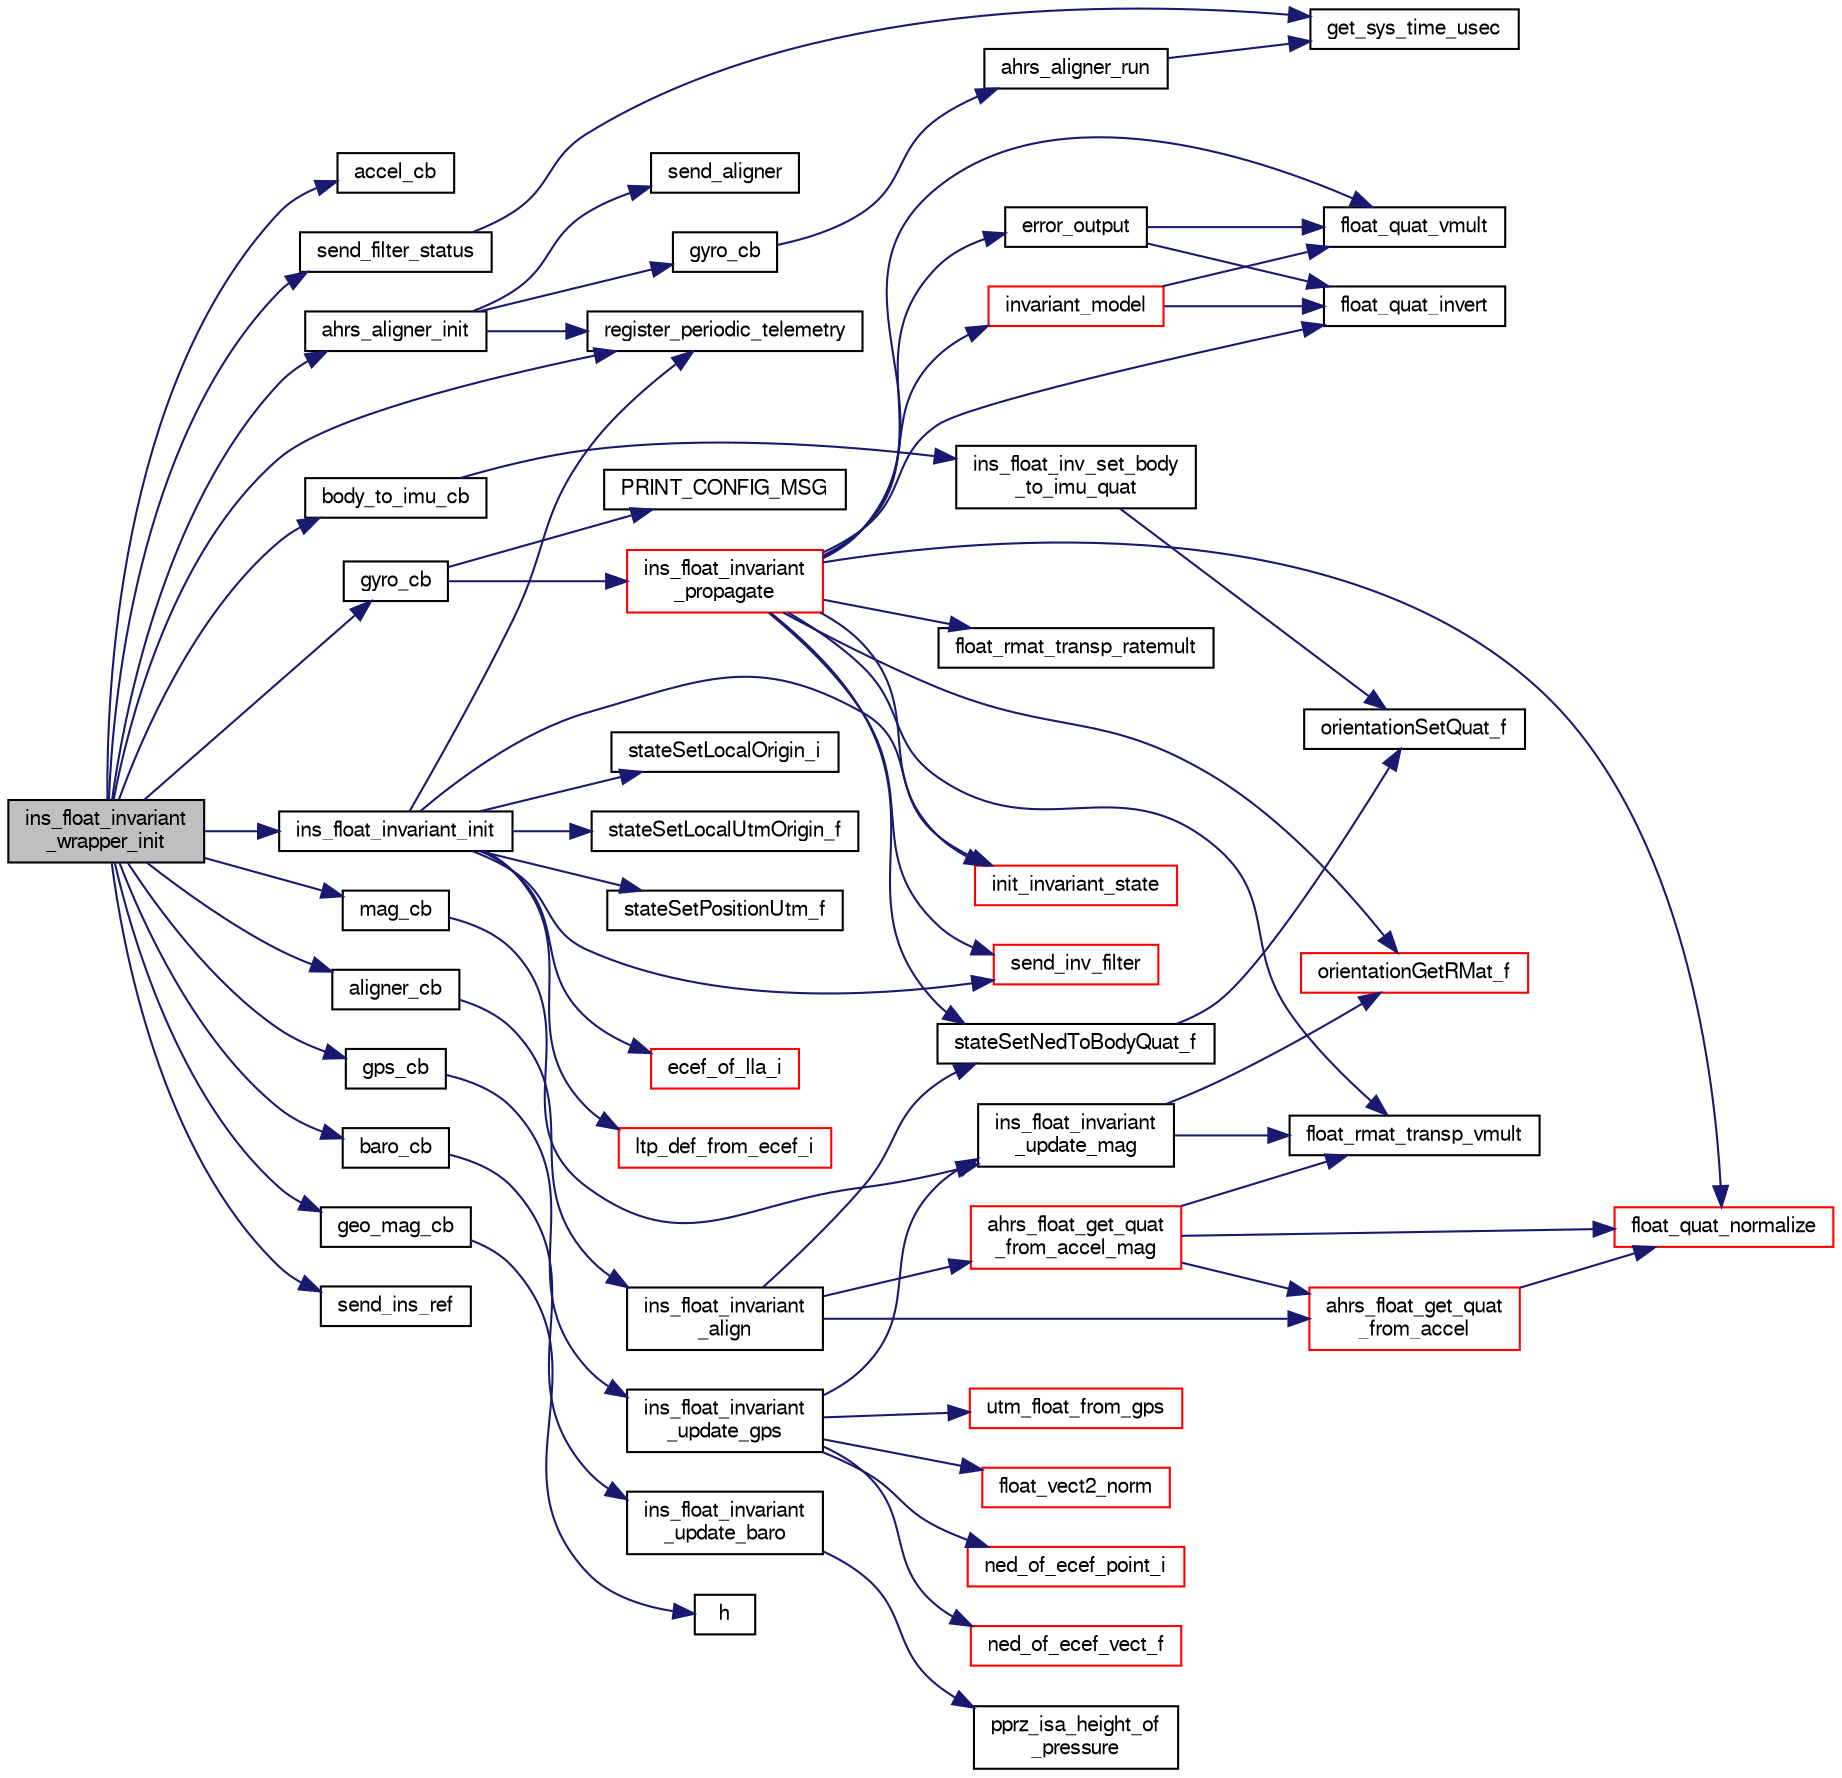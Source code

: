 digraph "ins_float_invariant_wrapper_init"
{
  edge [fontname="FreeSans",fontsize="10",labelfontname="FreeSans",labelfontsize="10"];
  node [fontname="FreeSans",fontsize="10",shape=record];
  rankdir="LR";
  Node1 [label="ins_float_invariant\l_wrapper_init",height=0.2,width=0.4,color="black", fillcolor="grey75", style="filled", fontcolor="black"];
  Node1 -> Node2 [color="midnightblue",fontsize="10",style="solid",fontname="FreeSans"];
  Node2 [label="accel_cb",height=0.2,width=0.4,color="black", fillcolor="white", style="filled",URL="$ins__float__invariant__wrapper_8c.html#aacd6b1869f263f90a6f1fbe777a87793"];
  Node1 -> Node3 [color="midnightblue",fontsize="10",style="solid",fontname="FreeSans"];
  Node3 [label="ahrs_aligner_init",height=0.2,width=0.4,color="black", fillcolor="white", style="filled",URL="$ahrs__aligner_8c.html#a321c9a82fcb75074c3041cbf6906e5ea"];
  Node3 -> Node4 [color="midnightblue",fontsize="10",style="solid",fontname="FreeSans"];
  Node4 [label="gyro_cb",height=0.2,width=0.4,color="black", fillcolor="white", style="filled",URL="$ahrs__aligner_8c.html#a47e1ea35fdb43af72537c6c9f38b889d"];
  Node4 -> Node5 [color="midnightblue",fontsize="10",style="solid",fontname="FreeSans"];
  Node5 [label="ahrs_aligner_run",height=0.2,width=0.4,color="black", fillcolor="white", style="filled",URL="$ahrs__aligner_8c.html#aa8c5b5a4ce38e0dd4e1234bad8adf92d"];
  Node5 -> Node6 [color="midnightblue",fontsize="10",style="solid",fontname="FreeSans"];
  Node6 [label="get_sys_time_usec",height=0.2,width=0.4,color="black", fillcolor="white", style="filled",URL="$chibios_2mcu__periph_2sys__time__arch_8c.html#a7ddfef1f78a56c6b4c4c536b5d670bfb",tooltip="Get the time in microseconds since startup. "];
  Node3 -> Node7 [color="midnightblue",fontsize="10",style="solid",fontname="FreeSans"];
  Node7 [label="register_periodic_telemetry",height=0.2,width=0.4,color="black", fillcolor="white", style="filled",URL="$telemetry_8c.html#a8b8cf43739f06c54d16370c141b541a0",tooltip="Register a telemetry callback function. "];
  Node3 -> Node8 [color="midnightblue",fontsize="10",style="solid",fontname="FreeSans"];
  Node8 [label="send_aligner",height=0.2,width=0.4,color="black", fillcolor="white", style="filled",URL="$ahrs__aligner_8c.html#abe64b23cba24d9f6d4efd4773d3c8d1e"];
  Node1 -> Node9 [color="midnightblue",fontsize="10",style="solid",fontname="FreeSans"];
  Node9 [label="aligner_cb",height=0.2,width=0.4,color="black", fillcolor="white", style="filled",URL="$ins__float__invariant__wrapper_8c.html#abb508f672663ab1485eae5b9e1799f21"];
  Node9 -> Node10 [color="midnightblue",fontsize="10",style="solid",fontname="FreeSans"];
  Node10 [label="ins_float_invariant\l_align",height=0.2,width=0.4,color="black", fillcolor="white", style="filled",URL="$ins__float__invariant_8c.html#a20f38b74cafe0e2f82412fe7a66dc806"];
  Node10 -> Node11 [color="midnightblue",fontsize="10",style="solid",fontname="FreeSans"];
  Node11 [label="ahrs_float_get_quat\l_from_accel",height=0.2,width=0.4,color="red", fillcolor="white", style="filled",URL="$ahrs__float__utils_8h.html#ab9b9f47127bec250cb42814794dda184",tooltip="Compute a quaternion representing roll and pitch from an accelerometer measurement. "];
  Node11 -> Node12 [color="midnightblue",fontsize="10",style="solid",fontname="FreeSans"];
  Node12 [label="float_quat_normalize",height=0.2,width=0.4,color="red", fillcolor="white", style="filled",URL="$group__math__algebra__float.html#ga010393da7c94f197d0161a0071862041"];
  Node10 -> Node13 [color="midnightblue",fontsize="10",style="solid",fontname="FreeSans"];
  Node13 [label="ahrs_float_get_quat\l_from_accel_mag",height=0.2,width=0.4,color="red", fillcolor="white", style="filled",URL="$ahrs__float__utils_8h.html#a417a9a4e580b992140640e70992a2a01"];
  Node13 -> Node11 [color="midnightblue",fontsize="10",style="solid",fontname="FreeSans"];
  Node13 -> Node12 [color="midnightblue",fontsize="10",style="solid",fontname="FreeSans"];
  Node13 -> Node14 [color="midnightblue",fontsize="10",style="solid",fontname="FreeSans"];
  Node14 [label="float_rmat_transp_vmult",height=0.2,width=0.4,color="black", fillcolor="white", style="filled",URL="$group__math__algebra__float.html#gac852ba0c3ec48acfd8abaefbf933d4b6",tooltip="rotate 3D vector by transposed rotation matrix. "];
  Node10 -> Node15 [color="midnightblue",fontsize="10",style="solid",fontname="FreeSans"];
  Node15 [label="stateSetNedToBodyQuat_f",height=0.2,width=0.4,color="black", fillcolor="white", style="filled",URL="$group__state__attitude.html#ga08c015e6feca07c5c0976f1d2d28c31e",tooltip="Set vehicle body attitude from quaternion (float). "];
  Node15 -> Node16 [color="midnightblue",fontsize="10",style="solid",fontname="FreeSans"];
  Node16 [label="orientationSetQuat_f",height=0.2,width=0.4,color="black", fillcolor="white", style="filled",URL="$group__math__orientation__representation.html#ga35d21d17eb2d2ef8352f0aceb8ad7001",tooltip="Set vehicle body attitude from quaternion (float). "];
  Node1 -> Node17 [color="midnightblue",fontsize="10",style="solid",fontname="FreeSans"];
  Node17 [label="baro_cb",height=0.2,width=0.4,color="black", fillcolor="white", style="filled",URL="$ins__float__invariant__wrapper_8c.html#a92209191a3ecc53fc4adaafd0fe82933"];
  Node17 -> Node18 [color="midnightblue",fontsize="10",style="solid",fontname="FreeSans"];
  Node18 [label="ins_float_invariant\l_update_baro",height=0.2,width=0.4,color="black", fillcolor="white", style="filled",URL="$ins__float__invariant_8c.html#ab10a69f505b95e3513f45a05abf08edb"];
  Node18 -> Node19 [color="midnightblue",fontsize="10",style="solid",fontname="FreeSans"];
  Node19 [label="pprz_isa_height_of\l_pressure",height=0.2,width=0.4,color="black", fillcolor="white", style="filled",URL="$group__math__isa.html#ga133268df708f6ee3b953bb291e8db342",tooltip="Get relative altitude from pressure (using simplified equation). "];
  Node1 -> Node20 [color="midnightblue",fontsize="10",style="solid",fontname="FreeSans"];
  Node20 [label="body_to_imu_cb",height=0.2,width=0.4,color="black", fillcolor="white", style="filled",URL="$ins__float__invariant__wrapper_8c.html#ab5f6300c213088a4ea0598baafb5e736"];
  Node20 -> Node21 [color="midnightblue",fontsize="10",style="solid",fontname="FreeSans"];
  Node21 [label="ins_float_inv_set_body\l_to_imu_quat",height=0.2,width=0.4,color="black", fillcolor="white", style="filled",URL="$ins__float__invariant_8c.html#ad770f4835ea32cfbb8c9ae96100a05e2"];
  Node21 -> Node16 [color="midnightblue",fontsize="10",style="solid",fontname="FreeSans"];
  Node1 -> Node22 [color="midnightblue",fontsize="10",style="solid",fontname="FreeSans"];
  Node22 [label="geo_mag_cb",height=0.2,width=0.4,color="black", fillcolor="white", style="filled",URL="$ins__float__invariant__wrapper_8c.html#ab4e8744a32b22245ff10f367b2b7c6b3"];
  Node22 -> Node23 [color="midnightblue",fontsize="10",style="solid",fontname="FreeSans"];
  Node23 [label="h",height=0.2,width=0.4,color="black", fillcolor="white", style="filled",URL="$UKF__Wind__Estimator_8c.html#a1b540e52aff26922bc43ff126fa35270"];
  Node1 -> Node24 [color="midnightblue",fontsize="10",style="solid",fontname="FreeSans"];
  Node24 [label="gps_cb",height=0.2,width=0.4,color="black", fillcolor="white", style="filled",URL="$ins__float__invariant__wrapper_8c.html#a1c1656ce80fe1f1ad49fea691164dbf8"];
  Node24 -> Node25 [color="midnightblue",fontsize="10",style="solid",fontname="FreeSans"];
  Node25 [label="ins_float_invariant\l_update_gps",height=0.2,width=0.4,color="black", fillcolor="white", style="filled",URL="$ins__float__invariant_8c.html#a61e3f6c5195a9e0e99428c7cb5981382"];
  Node25 -> Node26 [color="midnightblue",fontsize="10",style="solid",fontname="FreeSans"];
  Node26 [label="float_vect2_norm",height=0.2,width=0.4,color="red", fillcolor="white", style="filled",URL="$group__math__algebra__float.html#gaa582daa9c1806cc8bfe7638a54a198da"];
  Node25 -> Node27 [color="midnightblue",fontsize="10",style="solid",fontname="FreeSans"];
  Node27 [label="ins_float_invariant\l_update_mag",height=0.2,width=0.4,color="black", fillcolor="white", style="filled",URL="$ins__float__invariant_8c.html#a8b37e7cd344aafd9ed124a7775a9a92e"];
  Node27 -> Node14 [color="midnightblue",fontsize="10",style="solid",fontname="FreeSans"];
  Node27 -> Node28 [color="midnightblue",fontsize="10",style="solid",fontname="FreeSans"];
  Node28 [label="orientationGetRMat_f",height=0.2,width=0.4,color="red", fillcolor="white", style="filled",URL="$group__math__orientation__representation.html#gadad1660d6ec48c67423b76622ce80b51",tooltip="Get vehicle body attitude rotation matrix (float). "];
  Node25 -> Node29 [color="midnightblue",fontsize="10",style="solid",fontname="FreeSans"];
  Node29 [label="ned_of_ecef_point_i",height=0.2,width=0.4,color="red", fillcolor="white", style="filled",URL="$group__math__geodetic__int.html#ga9307e97057d51e781def8a03dea804f6",tooltip="Convert a point from ECEF to local NED. "];
  Node25 -> Node30 [color="midnightblue",fontsize="10",style="solid",fontname="FreeSans"];
  Node30 [label="ned_of_ecef_vect_f",height=0.2,width=0.4,color="red", fillcolor="white", style="filled",URL="$pprz__geodetic__float_8c.html#ac36c2e51de3064e3919a1f58f884342e"];
  Node25 -> Node31 [color="midnightblue",fontsize="10",style="solid",fontname="FreeSans"];
  Node31 [label="utm_float_from_gps",height=0.2,width=0.4,color="red", fillcolor="white", style="filled",URL="$gps_8c.html#a1343b41c94f919a6a593b958b275683f",tooltip="Convenience functions to get utm position from GPS state. "];
  Node1 -> Node32 [color="midnightblue",fontsize="10",style="solid",fontname="FreeSans"];
  Node32 [label="gyro_cb",height=0.2,width=0.4,color="black", fillcolor="white", style="filled",URL="$ins__float__invariant__wrapper_8c.html#a47e1ea35fdb43af72537c6c9f38b889d",tooltip="Call ins_float_invariant_propagate on new gyro measurements. "];
  Node32 -> Node33 [color="midnightblue",fontsize="10",style="solid",fontname="FreeSans"];
  Node33 [label="ins_float_invariant\l_propagate",height=0.2,width=0.4,color="red", fillcolor="white", style="filled",URL="$ins__float__invariant_8c.html#a3295f5f304de90dd15c0465967c3b89f"];
  Node33 -> Node34 [color="midnightblue",fontsize="10",style="solid",fontname="FreeSans"];
  Node34 [label="error_output",height=0.2,width=0.4,color="black", fillcolor="white", style="filled",URL="$ins__float__invariant_8c.html#ac0fc54bd359850973c5cd1307df31da0",tooltip="Compute correction vectors E = ( ŷ - y ) LE, ME, NE, OE : ( gain matrix * error ) ..."];
  Node34 -> Node35 [color="midnightblue",fontsize="10",style="solid",fontname="FreeSans"];
  Node35 [label="float_quat_invert",height=0.2,width=0.4,color="black", fillcolor="white", style="filled",URL="$group__math__algebra__float.html#gacd71810b99ae462101d967468d0dcb25"];
  Node34 -> Node36 [color="midnightblue",fontsize="10",style="solid",fontname="FreeSans"];
  Node36 [label="float_quat_vmult",height=0.2,width=0.4,color="black", fillcolor="white", style="filled",URL="$group__math__algebra__float.html#gaba11f83e0b801a4b10a5f4b417eca171",tooltip="rotate 3D vector by quaternion. "];
  Node33 -> Node35 [color="midnightblue",fontsize="10",style="solid",fontname="FreeSans"];
  Node33 -> Node12 [color="midnightblue",fontsize="10",style="solid",fontname="FreeSans"];
  Node33 -> Node36 [color="midnightblue",fontsize="10",style="solid",fontname="FreeSans"];
  Node33 -> Node37 [color="midnightblue",fontsize="10",style="solid",fontname="FreeSans"];
  Node37 [label="float_rmat_transp_ratemult",height=0.2,width=0.4,color="black", fillcolor="white", style="filled",URL="$group__math__algebra__float.html#gaaf793c59eaba758a63cf467c377ea532",tooltip="rotate anglular rates by transposed rotation matrix. "];
  Node33 -> Node14 [color="midnightblue",fontsize="10",style="solid",fontname="FreeSans"];
  Node33 -> Node38 [color="midnightblue",fontsize="10",style="solid",fontname="FreeSans"];
  Node38 [label="init_invariant_state",height=0.2,width=0.4,color="red", fillcolor="white", style="filled",URL="$ins__float__invariant_8c.html#a5be5e848a4326763bf2bf0ab5ec053b5"];
  Node33 -> Node39 [color="midnightblue",fontsize="10",style="solid",fontname="FreeSans"];
  Node39 [label="invariant_model",height=0.2,width=0.4,color="red", fillcolor="white", style="filled",URL="$ins__float__invariant_8c.html#a8f6d3b43296e7262f60dbe9083ff92f1",tooltip="Compute dynamic mode. "];
  Node39 -> Node35 [color="midnightblue",fontsize="10",style="solid",fontname="FreeSans"];
  Node39 -> Node36 [color="midnightblue",fontsize="10",style="solid",fontname="FreeSans"];
  Node33 -> Node28 [color="midnightblue",fontsize="10",style="solid",fontname="FreeSans"];
  Node33 -> Node40 [color="midnightblue",fontsize="10",style="solid",fontname="FreeSans"];
  Node40 [label="send_inv_filter",height=0.2,width=0.4,color="red", fillcolor="white", style="filled",URL="$ins__float__invariant_8c.html#a13fc1b4c93e8bcbc055c5a147129a03d"];
  Node33 -> Node15 [color="midnightblue",fontsize="10",style="solid",fontname="FreeSans"];
  Node32 -> Node41 [color="midnightblue",fontsize="10",style="solid",fontname="FreeSans"];
  Node41 [label="PRINT_CONFIG_MSG",height=0.2,width=0.4,color="black", fillcolor="white", style="filled",URL="$ins__vectornav_8c.html#aa01d3425df2eb0f33ced38c9d8fa8f05"];
  Node1 -> Node42 [color="midnightblue",fontsize="10",style="solid",fontname="FreeSans"];
  Node42 [label="ins_float_invariant_init",height=0.2,width=0.4,color="black", fillcolor="white", style="filled",URL="$ins__float__invariant_8c.html#a337aa9b464c923af97d19ec0bfdb6f02"];
  Node42 -> Node43 [color="midnightblue",fontsize="10",style="solid",fontname="FreeSans"];
  Node43 [label="ecef_of_lla_i",height=0.2,width=0.4,color="red", fillcolor="white", style="filled",URL="$group__math__geodetic__int.html#ga386f7bf340618bf1454ca2a3b5086100",tooltip="Convert a LLA to ECEF. "];
  Node42 -> Node38 [color="midnightblue",fontsize="10",style="solid",fontname="FreeSans"];
  Node42 -> Node44 [color="midnightblue",fontsize="10",style="solid",fontname="FreeSans"];
  Node44 [label="ltp_def_from_ecef_i",height=0.2,width=0.4,color="red", fillcolor="white", style="filled",URL="$group__math__geodetic__int.html#ga5afd098a83e572b854e157486ccb569f"];
  Node42 -> Node7 [color="midnightblue",fontsize="10",style="solid",fontname="FreeSans"];
  Node42 -> Node40 [color="midnightblue",fontsize="10",style="solid",fontname="FreeSans"];
  Node42 -> Node45 [color="midnightblue",fontsize="10",style="solid",fontname="FreeSans"];
  Node45 [label="stateSetLocalOrigin_i",height=0.2,width=0.4,color="black", fillcolor="white", style="filled",URL="$group__state__position.html#gacc086fcd500269371c8c6eabbf3d557e",tooltip="Set the local (flat earth) coordinate frame origin (int). "];
  Node42 -> Node46 [color="midnightblue",fontsize="10",style="solid",fontname="FreeSans"];
  Node46 [label="stateSetLocalUtmOrigin_f",height=0.2,width=0.4,color="black", fillcolor="white", style="filled",URL="$group__state__position.html#gae180e6252c12221500767c9a4a34b20d",tooltip="Set the local (flat earth) coordinate frame origin from UTM (float). "];
  Node42 -> Node47 [color="midnightblue",fontsize="10",style="solid",fontname="FreeSans"];
  Node47 [label="stateSetPositionUtm_f",height=0.2,width=0.4,color="black", fillcolor="white", style="filled",URL="$group__state__position.html#gac6c73e42fc6b5891cb23454ad9c68c92",tooltip="Set position from UTM coordinates (float). "];
  Node1 -> Node48 [color="midnightblue",fontsize="10",style="solid",fontname="FreeSans"];
  Node48 [label="mag_cb",height=0.2,width=0.4,color="black", fillcolor="white", style="filled",URL="$ins__float__invariant__wrapper_8c.html#a49cc1e545848b85016af530049991c02"];
  Node48 -> Node27 [color="midnightblue",fontsize="10",style="solid",fontname="FreeSans"];
  Node1 -> Node7 [color="midnightblue",fontsize="10",style="solid",fontname="FreeSans"];
  Node1 -> Node49 [color="midnightblue",fontsize="10",style="solid",fontname="FreeSans"];
  Node49 [label="send_filter_status",height=0.2,width=0.4,color="black", fillcolor="white", style="filled",URL="$ins__float__invariant__wrapper_8c.html#a85585514fc863f0407a3f5e85ad9d398"];
  Node49 -> Node6 [color="midnightblue",fontsize="10",style="solid",fontname="FreeSans"];
  Node1 -> Node50 [color="midnightblue",fontsize="10",style="solid",fontname="FreeSans"];
  Node50 [label="send_ins_ref",height=0.2,width=0.4,color="black", fillcolor="white", style="filled",URL="$ins__float__invariant__wrapper_8c.html#a6f4ee4900038e15bf441a679acfa913a"];
}

